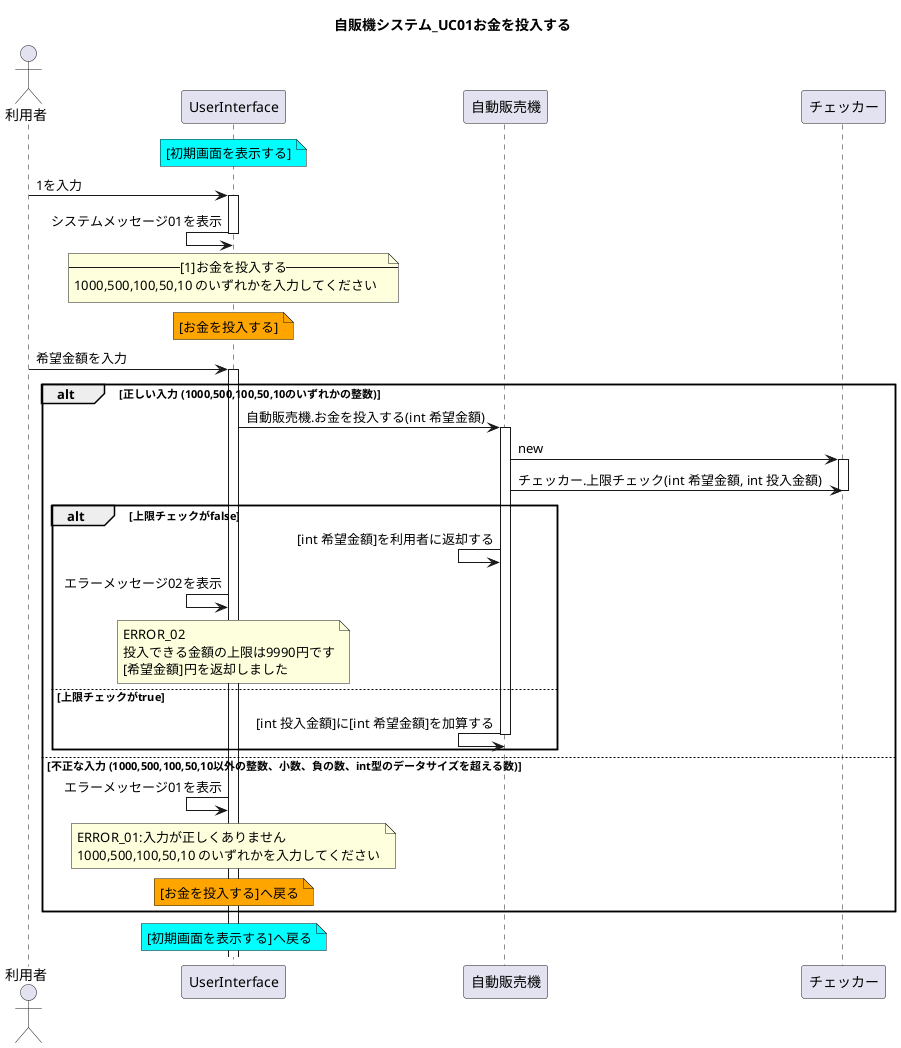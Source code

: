 @startuml
title 自販機システム_UC01お金を投入する

actor 利用者
note over UserInterface #Cyan
[初期画面を表示する]
end note

利用者 -> UserInterface : 1を入力
activate UserInterface


UserInterface <- UserInterface : システムメッセージ01を表示
    note over UserInterface
    --[1]お金を投入する--
    1000,500,100,50,10 のいずれかを入力してください
    end note
deactivate UserInterface


note over UserInterface #Orange
[お金を投入する]
end note
利用者 -> UserInterface : 希望金額を入力
'不正な入力はUIの段階で弾いておくべきではないか? 現実の自販機も異物は突っ込めない
'自分で定めた条件や、sc.nextInt()の例外を拾う
activate UserInterface

alt 正しい入力 (1000,500,100,50,10のいずれかの整数)

UserInterface -> 自動販売機 : 自動販売機.お金を投入する(int 希望金額)
activate 自動販売機
自動販売機 -> チェッカー : new
activate チェッカー

自動販売機 -> チェッカー : チェッカー.上限チェック(int 希望金額, int 投入金額)
deactivate チェッカー

alt 上限チェックがfalse
自動販売機 <- 自動販売機 : [int 希望金額]を利用者に返却する
UserInterface <- UserInterface : エラーメッセージ02を表示

    note over UserInterface
    ERROR_02
    投入できる金額の上限は9990円です
    [希望金額]円を返却しました
    end note

else 上限チェックがtrue
自動販売機 <- 自動販売機 : [int 投入金額]に[int 希望金額]を加算する
deactivate 自動販売機
end



else 不正な入力 (1000,500,100,50,10以外の整数、小数、負の数、int型のデータサイズを超える数)
UserInterface <- UserInterface : エラーメッセージ01を表示
    note over UserInterface
    ERROR_01:入力が正しくありません
    1000,500,100,50,10 のいずれかを入力してください
    end note

    note over UserInterface #Orange
    [お金を投入する]へ戻る
    end note
end

note over UserInterface #Cyan
[初期画面を表示する]へ戻る
end note

@enduml